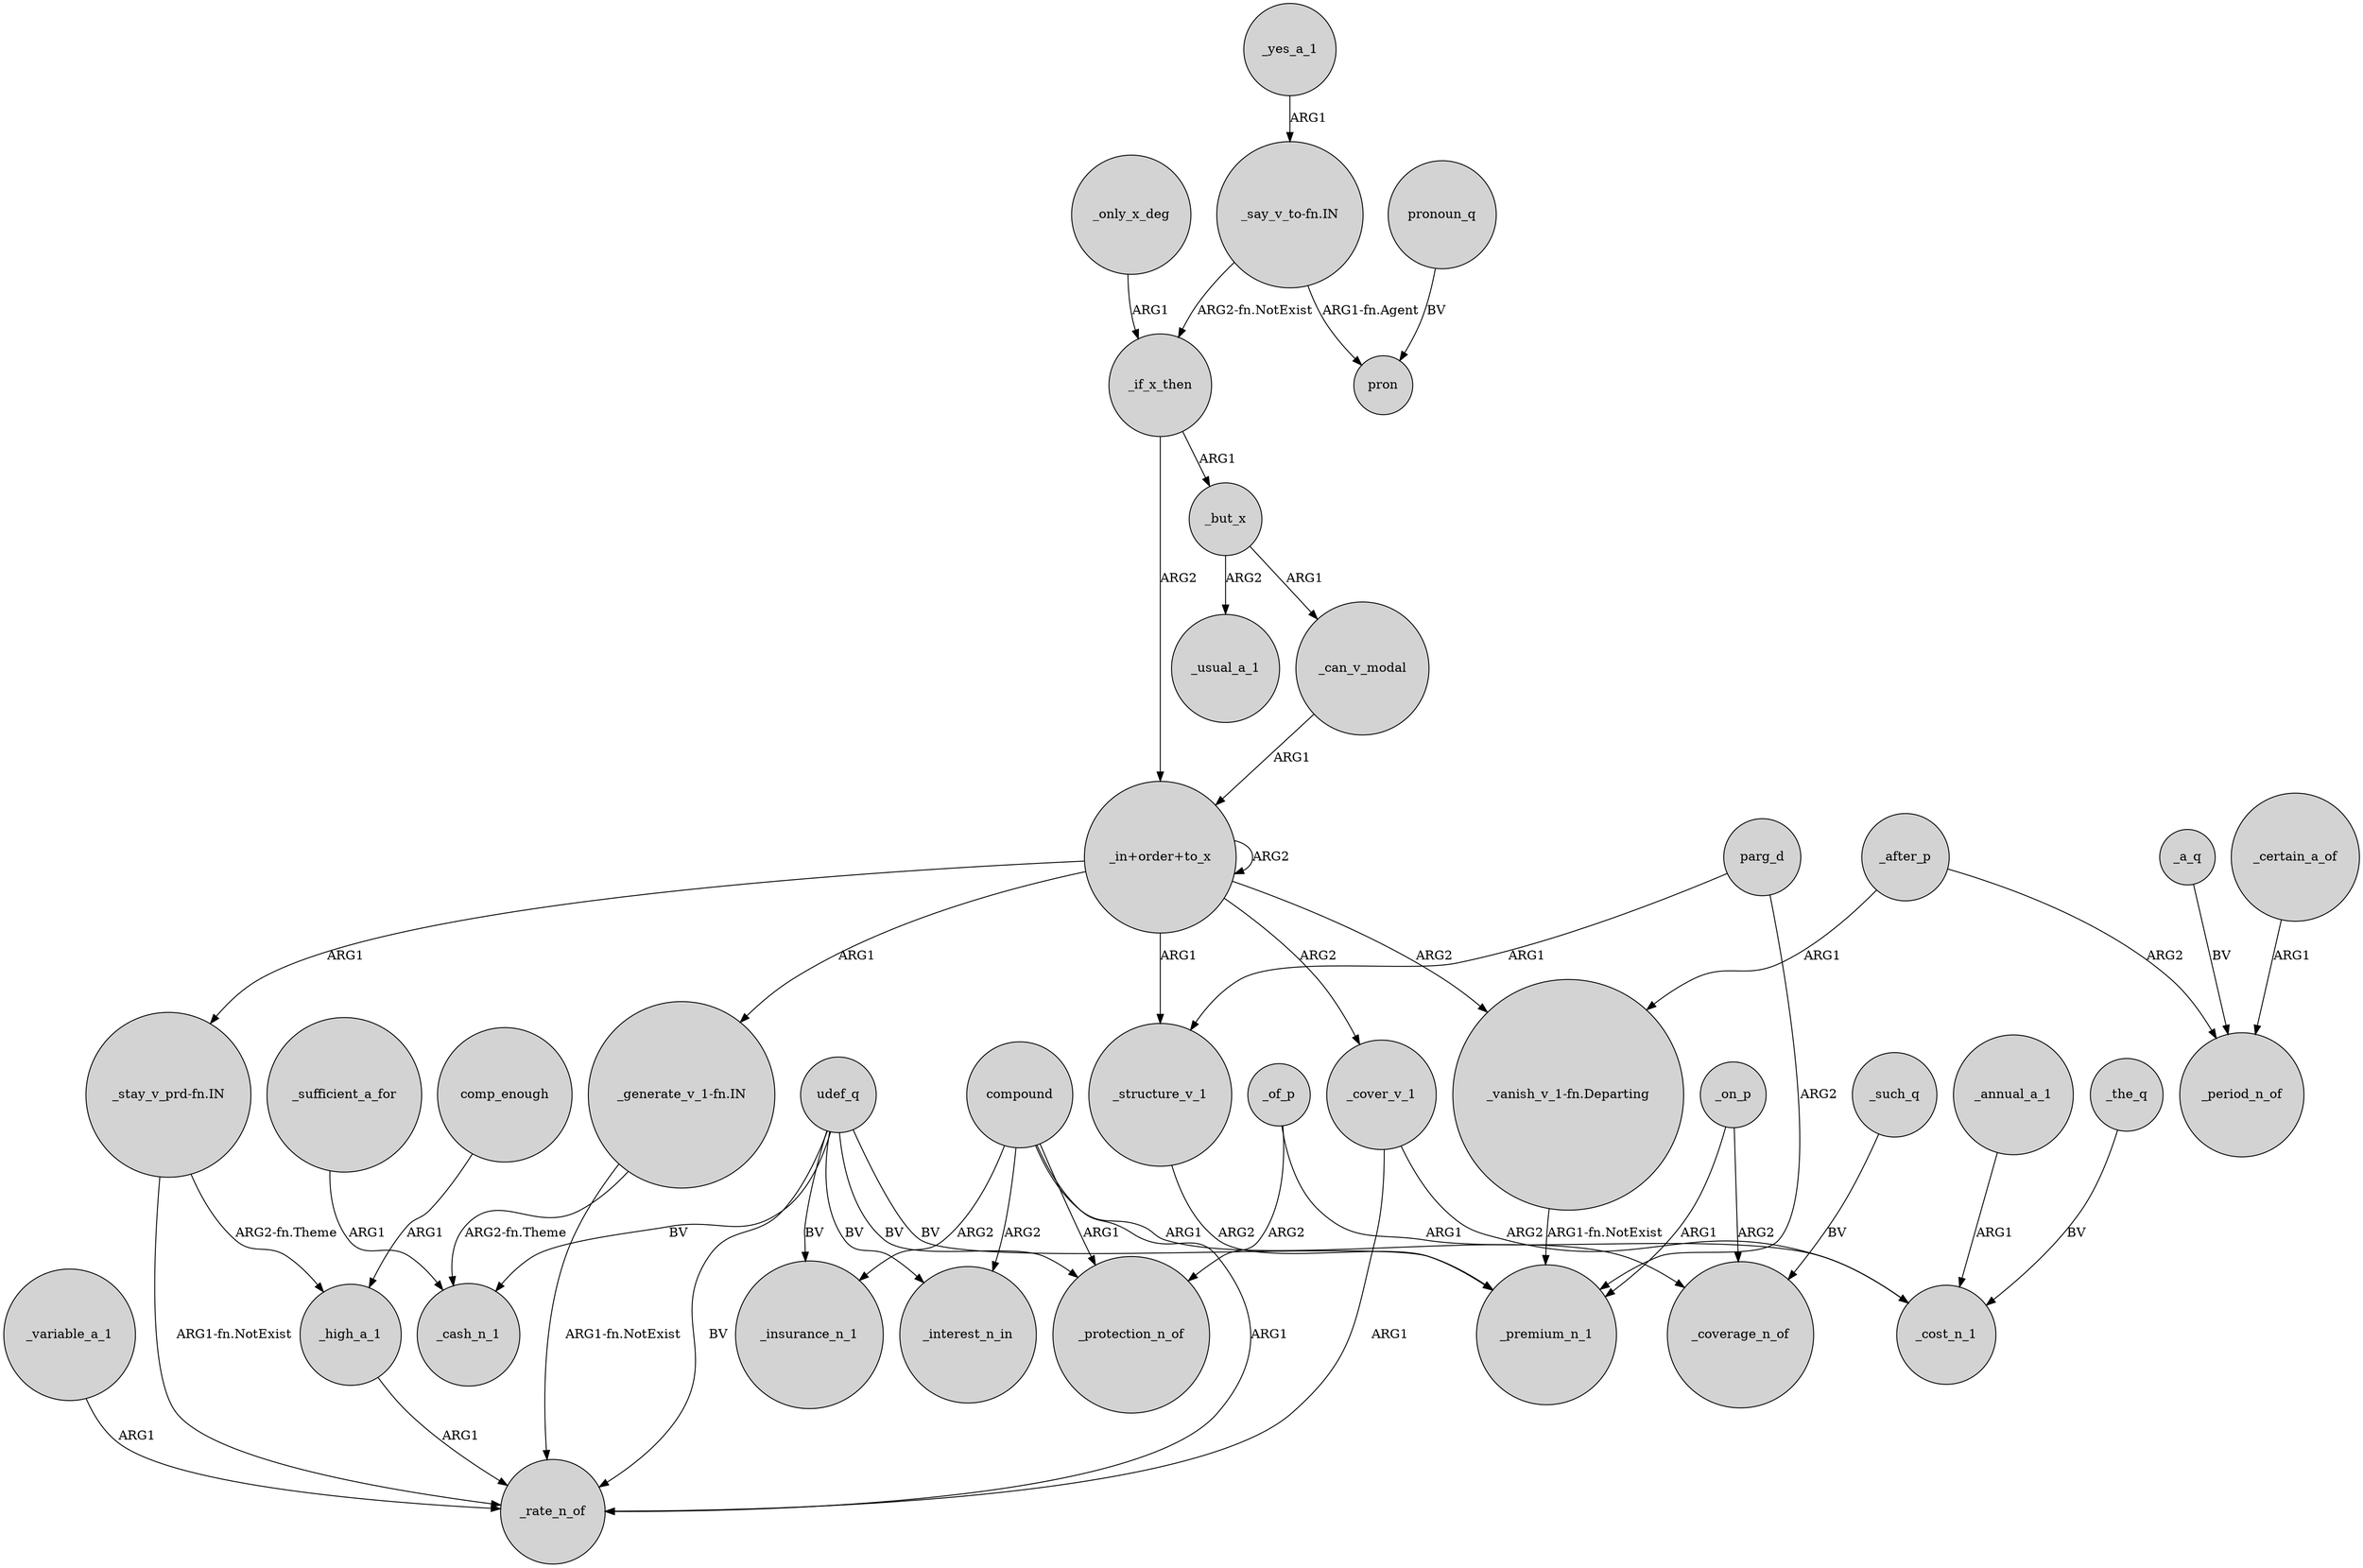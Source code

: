 digraph {
	node [shape=circle style=filled]
	_variable_a_1 -> _rate_n_of [label=ARG1]
	"_in+order+to_x" -> "_vanish_v_1-fn.Departing" [label=ARG2]
	_but_x -> _usual_a_1 [label=ARG2]
	_a_q -> _period_n_of [label=BV]
	udef_q -> _premium_n_1 [label=BV]
	_of_p -> _protection_n_of [label=ARG2]
	"_in+order+to_x" -> "_in+order+to_x" [label=ARG2]
	compound -> _insurance_n_1 [label=ARG2]
	"_generate_v_1-fn.IN" -> _rate_n_of [label="ARG1-fn.NotExist"]
	"_in+order+to_x" -> "_stay_v_prd-fn.IN" [label=ARG1]
	_on_p -> _coverage_n_of [label=ARG2]
	udef_q -> _cash_n_1 [label=BV]
	udef_q -> _insurance_n_1 [label=BV]
	"_in+order+to_x" -> _cover_v_1 [label=ARG2]
	_only_x_deg -> _if_x_then [label=ARG1]
	_if_x_then -> _but_x [label=ARG1]
	_after_p -> "_vanish_v_1-fn.Departing" [label=ARG1]
	_cover_v_1 -> _rate_n_of [label=ARG1]
	compound -> _rate_n_of [label=ARG1]
	_annual_a_1 -> _cost_n_1 [label=ARG1]
	_yes_a_1 -> "_say_v_to-fn.IN" [label=ARG1]
	udef_q -> _rate_n_of [label=BV]
	udef_q -> _interest_n_in [label=BV]
	_certain_a_of -> _period_n_of [label=ARG1]
	compound -> _interest_n_in [label=ARG2]
	_after_p -> _period_n_of [label=ARG2]
	_the_q -> _cost_n_1 [label=BV]
	_of_p -> _cost_n_1 [label=ARG1]
	parg_d -> _premium_n_1 [label=ARG2]
	"_stay_v_prd-fn.IN" -> _rate_n_of [label="ARG1-fn.NotExist"]
	pronoun_q -> pron [label=BV]
	"_stay_v_prd-fn.IN" -> _high_a_1 [label="ARG2-fn.Theme"]
	compound -> _coverage_n_of [label=ARG1]
	comp_enough -> _high_a_1 [label=ARG1]
	udef_q -> _protection_n_of [label=BV]
	_structure_v_1 -> _premium_n_1 [label=ARG2]
	_high_a_1 -> _rate_n_of [label=ARG1]
	compound -> _protection_n_of [label=ARG1]
	_but_x -> _can_v_modal [label=ARG1]
	"_in+order+to_x" -> _structure_v_1 [label=ARG1]
	_if_x_then -> "_in+order+to_x" [label=ARG2]
	_such_q -> _coverage_n_of [label=BV]
	"_say_v_to-fn.IN" -> pron [label="ARG1-fn.Agent"]
	"_vanish_v_1-fn.Departing" -> _premium_n_1 [label="ARG1-fn.NotExist"]
	"_say_v_to-fn.IN" -> _if_x_then [label="ARG2-fn.NotExist"]
	_sufficient_a_for -> _cash_n_1 [label=ARG1]
	_cover_v_1 -> _cost_n_1 [label=ARG2]
	_on_p -> _premium_n_1 [label=ARG1]
	_can_v_modal -> "_in+order+to_x" [label=ARG1]
	"_generate_v_1-fn.IN" -> _cash_n_1 [label="ARG2-fn.Theme"]
	"_in+order+to_x" -> "_generate_v_1-fn.IN" [label=ARG1]
	parg_d -> _structure_v_1 [label=ARG1]
}
